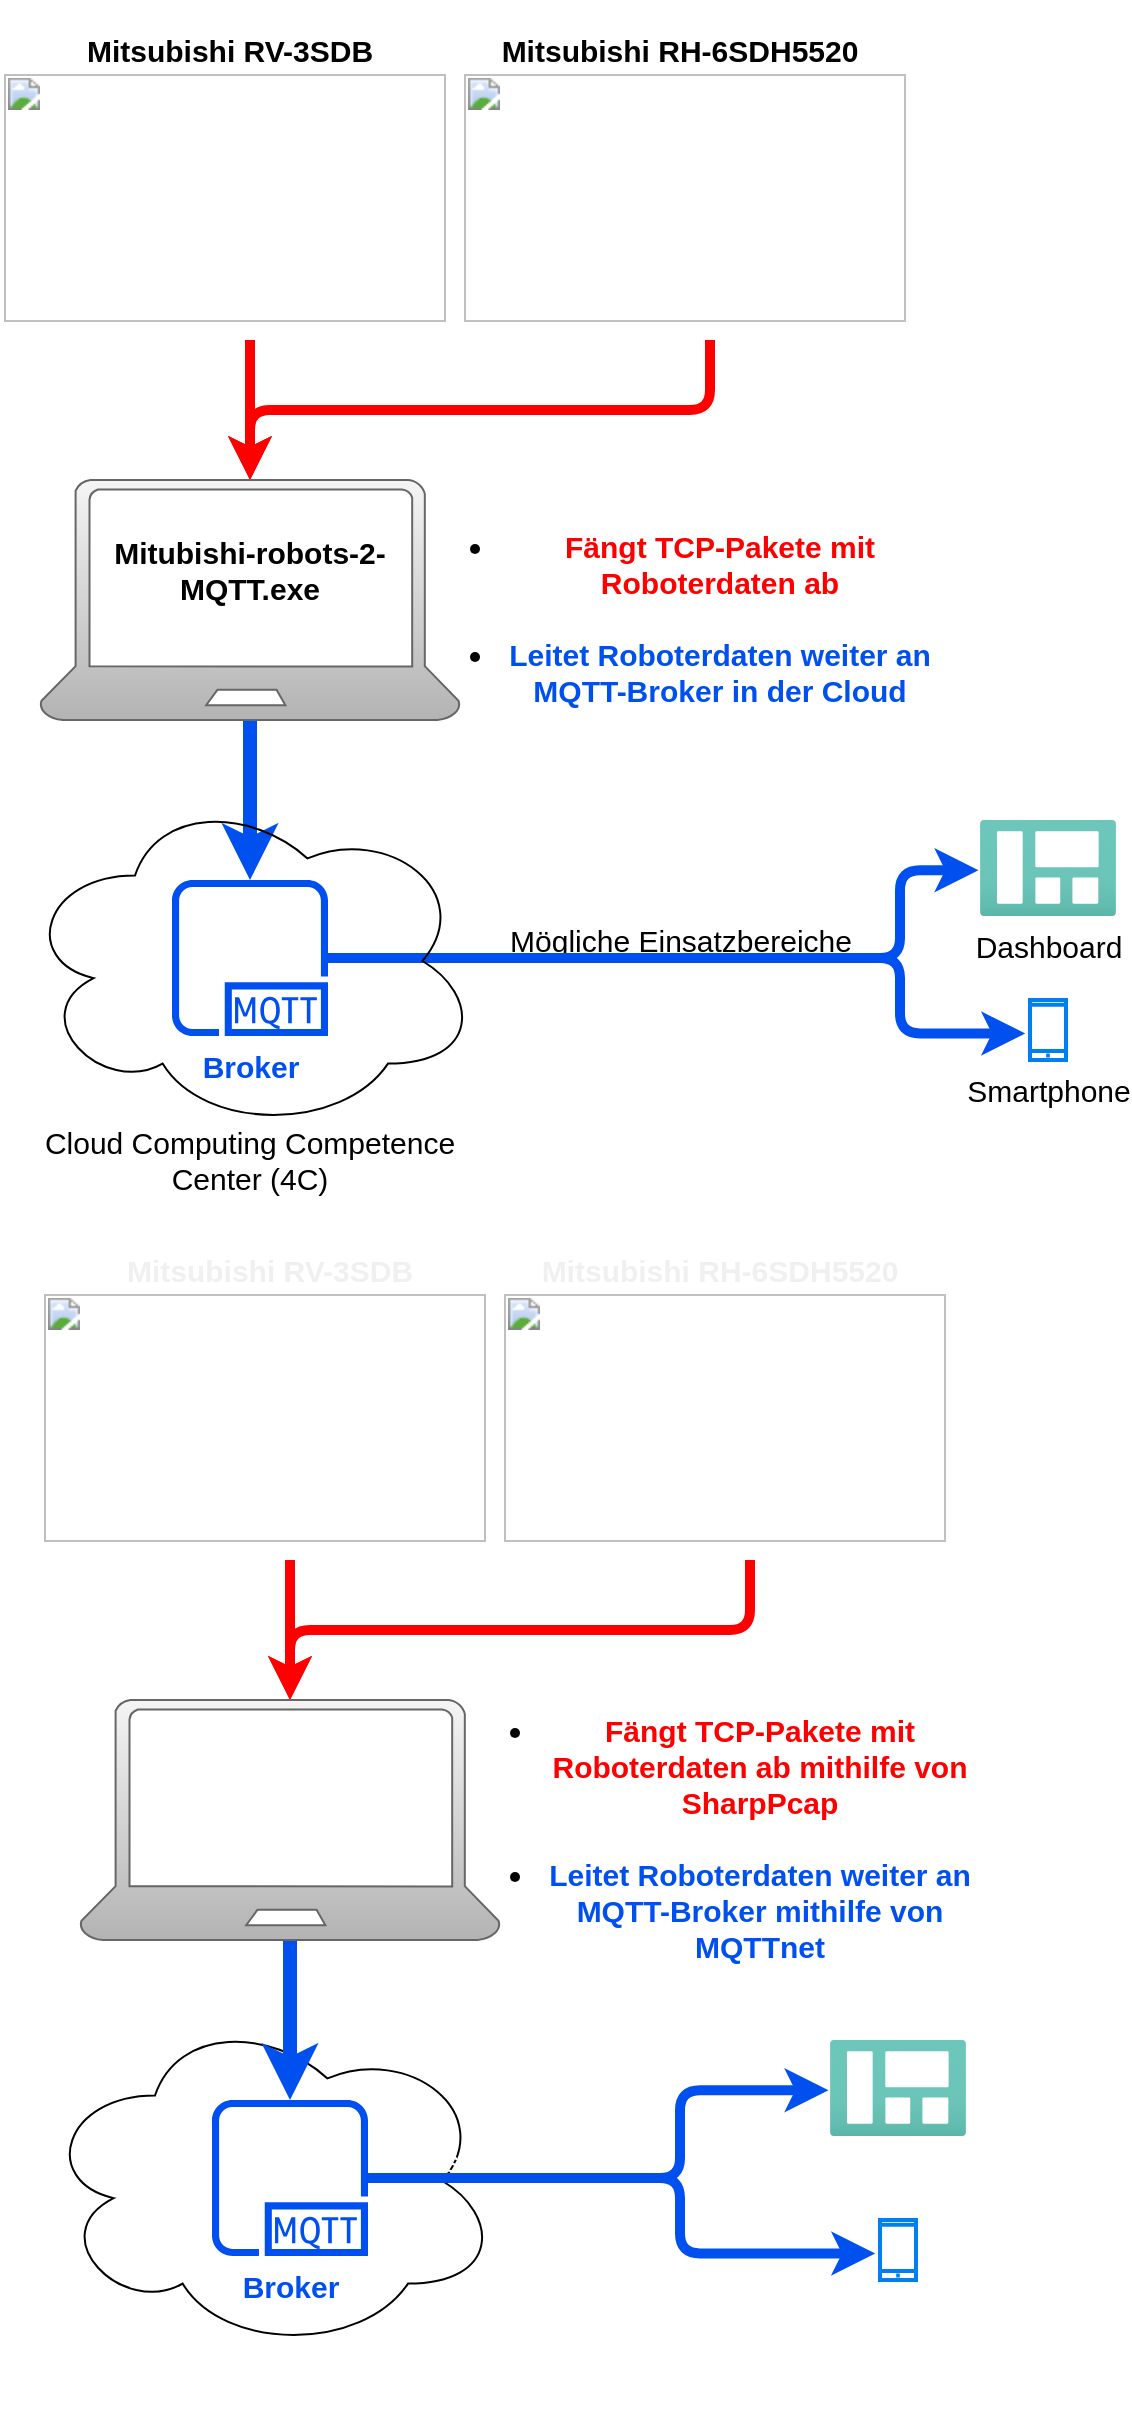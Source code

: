 <mxfile version="16.6.6" type="device"><diagram id="gqvFnQAh9MTYH6jSzv2N" name="Page-1"><mxGraphModel dx="1181" dy="641" grid="1" gridSize="10" guides="1" tooltips="1" connect="1" arrows="1" fold="1" page="1" pageScale="1" pageWidth="827" pageHeight="1169" math="0" shadow="0"><root><mxCell id="0"/><mxCell id="1" parent="0"/><mxCell id="az2zfPfu-9uBdilIrIAd-8" style="edgeStyle=orthogonalEdgeStyle;rounded=1;orthogonalLoop=1;jettySize=auto;html=1;entryX=0.5;entryY=0;entryDx=0;entryDy=0;entryPerimeter=0;fillColor=#d80073;strokeColor=#FF0000;strokeWidth=5;" parent="1" source="az2zfPfu-9uBdilIrIAd-4" target="az2zfPfu-9uBdilIrIAd-11" edge="1"><mxGeometry relative="1" as="geometry"><mxPoint x="280.0" y="280" as="targetPoint"/></mxGeometry></mxCell><mxCell id="az2zfPfu-9uBdilIrIAd-4" value="&lt;b style=&quot;font-weight: normal&quot; id=&quot;docs-internal-guid-8db4c695-7fff-32da-4ce3-44b9f5347718&quot;&gt;&lt;span style=&quot;font-size: 12pt; font-family: calibri, sans-serif; color: rgb(0, 0, 0); background-color: transparent; font-weight: 400; font-style: normal; font-variant: normal; text-decoration: none; vertical-align: baseline;&quot;&gt;&lt;span style=&quot;border: none ; display: inline-block ; overflow: hidden ; width: 221px ; height: 124px&quot;&gt;&lt;img src=&quot;https://lh4.googleusercontent.com/DQJf0MVNhn9n5Fgi-adrTJRCRDXfhoupJHyZhxwHA2FV5rIfJy_VHaQN_Frql83-Ukmsws3snplnamzHl1llied-0eCY4gbkhmK3wtv268EHrISgF-6NTTAyvyMfExwNyv8_OFhn2yRlj_dWAw&quot; width=&quot;221&quot; height=&quot;124&quot; style=&quot;margin-left: 0px ; margin-top: 0px&quot;&gt;&lt;/span&gt;&lt;/span&gt;&lt;/b&gt;" style="text;whiteSpace=wrap;html=1;" parent="1" vertex="1"><mxGeometry x="30" y="30" width="250" height="140" as="geometry"/></mxCell><mxCell id="az2zfPfu-9uBdilIrIAd-9" value="" style="edgeStyle=orthogonalEdgeStyle;rounded=1;orthogonalLoop=1;jettySize=auto;html=1;exitX=0.5;exitY=1;exitDx=0;exitDy=0;entryX=0.5;entryY=0;entryDx=0;entryDy=0;entryPerimeter=0;fillColor=#d80073;strokeColor=#FF0000;fontColor=none;strokeWidth=5;noLabel=1;" parent="1" source="az2zfPfu-9uBdilIrIAd-5" target="az2zfPfu-9uBdilIrIAd-11" edge="1"><mxGeometry x="0.511" relative="1" as="geometry"><mxPoint x="280.0" y="280" as="targetPoint"/><mxPoint as="offset"/></mxGeometry></mxCell><mxCell id="az2zfPfu-9uBdilIrIAd-5" value="&lt;b style=&quot;font-weight: normal&quot; id=&quot;docs-internal-guid-a092bfb6-7fff-6bde-ddd6-d4bfab7bcb0d&quot;&gt;&lt;span style=&quot;font-size: 12pt; font-family: calibri, sans-serif; color: rgb(0, 0, 0); background-color: transparent; font-weight: 400; font-style: normal; font-variant: normal; text-decoration: none; vertical-align: baseline;&quot;&gt;&lt;span style=&quot;border: none ; display: inline-block ; overflow: hidden ; width: 221px ; height: 124px&quot;&gt;&lt;img src=&quot;https://lh4.googleusercontent.com/LsDIK_irEeeun73kxketejRsrR5A_PMZDOMfsCBkNtrnrtxic-CnLa7O9FxilTR3YFDIvjYN1JAywzg0PwEVgq-WJkuInlFrAHOJlzwqYTNbsG2D3m4Rkl7DtCRNV9XlGSOLTJmsfOcg0ylReg&quot; width=&quot;221&quot; height=&quot;124&quot; style=&quot;margin-left: 0px ; margin-top: 0px&quot;&gt;&lt;/span&gt;&lt;/span&gt;&lt;/b&gt;" style="text;whiteSpace=wrap;html=1;" parent="1" vertex="1"><mxGeometry x="260" y="30" width="250" height="140" as="geometry"/></mxCell><mxCell id="az2zfPfu-9uBdilIrIAd-20" style="edgeStyle=orthogonalEdgeStyle;rounded=1;orthogonalLoop=1;jettySize=auto;html=1;exitX=0.5;exitY=1;exitDx=0;exitDy=0;exitPerimeter=0;fontSize=15;fontColor=#0050EF;strokeColor=#0050EF;strokeWidth=7;" parent="1" source="az2zfPfu-9uBdilIrIAd-11" target="az2zfPfu-9uBdilIrIAd-17" edge="1"><mxGeometry relative="1" as="geometry"/></mxCell><mxCell id="az2zfPfu-9uBdilIrIAd-11" value="" style="verticalLabelPosition=bottom;verticalAlign=top;align=center;strokeColor=#666666;fillColor=#f5f5f5;shape=mxgraph.azure.laptop;pointerEvents=1;gradientColor=#b3b3b3;fontColor=default;" parent="1" vertex="1"><mxGeometry x="50" y="240" width="210" height="120" as="geometry"/></mxCell><mxCell id="az2zfPfu-9uBdilIrIAd-15" value="&lt;div style=&quot;font-size: 15px&quot;&gt;&lt;font style=&quot;font-size: 15px&quot;&gt;&lt;b&gt;&lt;br&gt;&lt;/b&gt;&lt;/font&gt;&lt;/div&gt;&lt;ul style=&quot;font-size: 15px&quot;&gt;&lt;li&gt;&lt;font style=&quot;font-size: 15px&quot;&gt;&lt;span style=&quot;font-family: &amp;#34;helvetica&amp;#34; ; font-style: normal ; letter-spacing: normal ; text-align: center ; text-indent: 0px ; text-transform: none ; word-spacing: 0px ; display: inline ; float: none&quot;&gt;&lt;b&gt;&lt;font color=&quot;#ff0000&quot; style=&quot;font-size: 15px&quot;&gt;Fängt TCP-Pakete mit Roboterdaten ab&lt;/font&gt;&lt;br&gt;&lt;br&gt;&lt;/b&gt;&lt;/span&gt;&lt;/font&gt;&lt;/li&gt;&lt;li&gt;&lt;font style=&quot;font-size: 15px&quot; color=&quot;#0050ef&quot;&gt;&lt;span style=&quot;font-family: &amp;#34;helvetica&amp;#34; ; font-style: normal ; letter-spacing: normal ; text-align: center ; text-indent: 0px ; text-transform: none ; word-spacing: 0px ; display: inline ; float: none&quot;&gt;&lt;b&gt;Leitet Roboterdaten weiter an MQTT-Broker in der Cloud&lt;/b&gt;&lt;/span&gt;&lt;/font&gt;&lt;/li&gt;&lt;/ul&gt;" style="text;html=1;strokeColor=none;fillColor=none;align=center;verticalAlign=middle;whiteSpace=wrap;rounded=0;" parent="1" vertex="1"><mxGeometry x="240" y="205" width="260" height="190" as="geometry"/></mxCell><mxCell id="az2zfPfu-9uBdilIrIAd-28" value="Mögliche Einsatzbereiche" style="edgeStyle=orthogonalEdgeStyle;rounded=1;orthogonalLoop=1;jettySize=auto;html=1;fontSize=15;fontColor=default;strokeColor=#0050EF;strokeWidth=5;labelBackgroundColor=none;entryX=-0.011;entryY=0.523;entryDx=0;entryDy=0;entryPerimeter=0;" parent="1" source="az2zfPfu-9uBdilIrIAd-17" target="az2zfPfu-9uBdilIrIAd-26" edge="1"><mxGeometry x="-0.046" y="9" relative="1" as="geometry"><mxPoint x="240" y="450" as="targetPoint"/><Array as="points"><mxPoint x="480" y="479"/><mxPoint x="480" y="435"/></Array><mxPoint as="offset"/></mxGeometry></mxCell><mxCell id="az2zfPfu-9uBdilIrIAd-29" style="edgeStyle=orthogonalEdgeStyle;rounded=1;orthogonalLoop=1;jettySize=auto;html=1;entryX=-0.132;entryY=0.558;entryDx=0;entryDy=0;entryPerimeter=0;labelBackgroundColor=none;fontSize=5;fontColor=#FFFFFF;strokeColor=#0050EF;strokeWidth=5;" parent="1" source="az2zfPfu-9uBdilIrIAd-17" target="az2zfPfu-9uBdilIrIAd-27" edge="1"><mxGeometry relative="1" as="geometry"><Array as="points"><mxPoint x="480" y="479"/><mxPoint x="480" y="517"/></Array></mxGeometry></mxCell><mxCell id="az2zfPfu-9uBdilIrIAd-17" value="Broker" style="sketch=0;outlineConnect=0;fontColor=#0050EF;fillColor=#0050EF;strokeColor=#001DBC;dashed=0;verticalLabelPosition=bottom;verticalAlign=top;align=center;html=1;fontSize=15;fontStyle=1;aspect=fixed;pointerEvents=1;shape=mxgraph.aws4.mqtt_protocol;" parent="1" vertex="1"><mxGeometry x="116" y="440" width="78" height="78" as="geometry"/></mxCell><mxCell id="az2zfPfu-9uBdilIrIAd-18" value="&lt;span style=&quot;font-size: 15px&quot;&gt;Mitsubishi RV-3SDB&lt;/span&gt;" style="text;html=1;strokeColor=none;fillColor=none;align=center;verticalAlign=middle;whiteSpace=wrap;rounded=0;fontSize=15;fontStyle=1;fontColor=default;labelBackgroundColor=none;" parent="1" vertex="1"><mxGeometry x="60" width="170" height="50" as="geometry"/></mxCell><mxCell id="az2zfPfu-9uBdilIrIAd-19" value="&lt;span style=&quot;font-size: 15px&quot;&gt;Mitsubishi RH-6SDH5520&lt;/span&gt;" style="text;html=1;strokeColor=none;fillColor=none;align=center;verticalAlign=middle;whiteSpace=wrap;rounded=0;fontSize=15;fontStyle=1;fontColor=default;labelBackgroundColor=none;" parent="1" vertex="1"><mxGeometry x="275" width="190" height="50" as="geometry"/></mxCell><mxCell id="az2zfPfu-9uBdilIrIAd-22" value="&lt;span style=&quot;font-size: 15px&quot;&gt;&lt;br&gt;&lt;br&gt;&lt;br&gt;&lt;br&gt;&lt;br&gt;&lt;br&gt;&lt;br&gt;&lt;br&gt;&lt;br&gt;&lt;font color=&quot;#ffffff&quot;&gt;&lt;br&gt;&lt;br&gt;Cloud Computing Competence Center (4C)&lt;/font&gt;&lt;/span&gt;" style="ellipse;shape=cloud;whiteSpace=wrap;html=1;fontSize=15;fontColor=#0050EF;fillColor=none;" parent="1" vertex="1"><mxGeometry x="50" y="1005" width="230" height="171" as="geometry"/></mxCell><mxCell id="az2zfPfu-9uBdilIrIAd-26" value="Dashboard" style="aspect=fixed;html=1;points=[];align=center;image;fontSize=15;image=img/lib/azure2/general/Dashboard.svg;labelBackgroundColor=none;fontColor=default;fillColor=none;" parent="1" vertex="1"><mxGeometry x="520" y="410" width="68" height="48" as="geometry"/></mxCell><mxCell id="az2zfPfu-9uBdilIrIAd-27" value="Smartphone" style="html=1;verticalLabelPosition=bottom;align=center;labelBackgroundColor=none;verticalAlign=top;strokeWidth=2;strokeColor=#0080F0;shadow=0;dashed=0;shape=mxgraph.ios7.icons.smartphone;fontSize=15;fontColor=default;fillColor=none;" parent="1" vertex="1"><mxGeometry x="545" y="500" width="18" height="30" as="geometry"/></mxCell><mxCell id="az2zfPfu-9uBdilIrIAd-12" value="Mitubishi-robots-2-MQTT.exe&lt;br style=&quot;font-size: 15px;&quot;&gt;" style="text;html=1;strokeColor=none;fillColor=none;align=center;verticalAlign=middle;whiteSpace=wrap;rounded=0;fontSize=15;fontStyle=1;fontColor=default;labelBackgroundColor=none;" parent="1" vertex="1"><mxGeometry x="70" y="260" width="170" height="50" as="geometry"/></mxCell><mxCell id="az2zfPfu-9uBdilIrIAd-31" style="edgeStyle=orthogonalEdgeStyle;rounded=1;orthogonalLoop=1;jettySize=auto;html=1;entryX=0.5;entryY=0;entryDx=0;entryDy=0;entryPerimeter=0;fillColor=#d80073;strokeColor=#FF0000;strokeWidth=5;" parent="1" source="az2zfPfu-9uBdilIrIAd-32" target="az2zfPfu-9uBdilIrIAd-36" edge="1"><mxGeometry relative="1" as="geometry"><mxPoint x="300.0" y="890" as="targetPoint"/></mxGeometry></mxCell><mxCell id="az2zfPfu-9uBdilIrIAd-32" value="&lt;b style=&quot;font-weight: normal&quot; id=&quot;docs-internal-guid-8db4c695-7fff-32da-4ce3-44b9f5347718&quot;&gt;&lt;span style=&quot;font-size: 12pt; font-family: calibri, sans-serif; color: rgb(0, 0, 0); background-color: transparent; font-weight: 400; font-style: normal; font-variant: normal; text-decoration: none; vertical-align: baseline;&quot;&gt;&lt;span style=&quot;border: none ; display: inline-block ; overflow: hidden ; width: 221px ; height: 124px&quot;&gt;&lt;img src=&quot;https://lh4.googleusercontent.com/DQJf0MVNhn9n5Fgi-adrTJRCRDXfhoupJHyZhxwHA2FV5rIfJy_VHaQN_Frql83-Ukmsws3snplnamzHl1llied-0eCY4gbkhmK3wtv268EHrISgF-6NTTAyvyMfExwNyv8_OFhn2yRlj_dWAw&quot; width=&quot;221&quot; height=&quot;124&quot; style=&quot;margin-left: 0px ; margin-top: 0px&quot;&gt;&lt;/span&gt;&lt;/span&gt;&lt;/b&gt;" style="text;whiteSpace=wrap;html=1;" parent="1" vertex="1"><mxGeometry x="50" y="640" width="250" height="140" as="geometry"/></mxCell><mxCell id="az2zfPfu-9uBdilIrIAd-33" value="" style="edgeStyle=orthogonalEdgeStyle;rounded=1;orthogonalLoop=1;jettySize=auto;html=1;exitX=0.5;exitY=1;exitDx=0;exitDy=0;entryX=0.5;entryY=0;entryDx=0;entryDy=0;entryPerimeter=0;fillColor=#d80073;strokeColor=#FF0000;fontColor=none;strokeWidth=5;noLabel=1;" parent="1" source="az2zfPfu-9uBdilIrIAd-34" target="az2zfPfu-9uBdilIrIAd-36" edge="1"><mxGeometry x="0.511" relative="1" as="geometry"><mxPoint x="300.0" y="890" as="targetPoint"/><mxPoint as="offset"/></mxGeometry></mxCell><mxCell id="az2zfPfu-9uBdilIrIAd-34" value="&lt;b style=&quot;font-weight: normal&quot; id=&quot;docs-internal-guid-a092bfb6-7fff-6bde-ddd6-d4bfab7bcb0d&quot;&gt;&lt;span style=&quot;font-size: 12pt; font-family: calibri, sans-serif; color: rgb(0, 0, 0); background-color: transparent; font-weight: 400; font-style: normal; font-variant: normal; text-decoration: none; vertical-align: baseline;&quot;&gt;&lt;span style=&quot;border: none ; display: inline-block ; overflow: hidden ; width: 221px ; height: 124px&quot;&gt;&lt;img src=&quot;https://lh4.googleusercontent.com/LsDIK_irEeeun73kxketejRsrR5A_PMZDOMfsCBkNtrnrtxic-CnLa7O9FxilTR3YFDIvjYN1JAywzg0PwEVgq-WJkuInlFrAHOJlzwqYTNbsG2D3m4Rkl7DtCRNV9XlGSOLTJmsfOcg0ylReg&quot; width=&quot;221&quot; height=&quot;124&quot; style=&quot;margin-left: 0px ; margin-top: 0px&quot;&gt;&lt;/span&gt;&lt;/span&gt;&lt;/b&gt;" style="text;whiteSpace=wrap;html=1;" parent="1" vertex="1"><mxGeometry x="280" y="640" width="250" height="140" as="geometry"/></mxCell><mxCell id="az2zfPfu-9uBdilIrIAd-35" style="edgeStyle=orthogonalEdgeStyle;rounded=1;orthogonalLoop=1;jettySize=auto;html=1;exitX=0.5;exitY=1;exitDx=0;exitDy=0;exitPerimeter=0;fontSize=15;fontColor=#0050EF;strokeColor=#0050EF;strokeWidth=7;" parent="1" source="az2zfPfu-9uBdilIrIAd-36" target="az2zfPfu-9uBdilIrIAd-40" edge="1"><mxGeometry relative="1" as="geometry"/></mxCell><mxCell id="az2zfPfu-9uBdilIrIAd-36" value="" style="verticalLabelPosition=bottom;verticalAlign=top;align=center;strokeColor=#666666;fillColor=#f5f5f5;shape=mxgraph.azure.laptop;pointerEvents=1;gradientColor=#b3b3b3;fontColor=default;" parent="1" vertex="1"><mxGeometry x="70" y="850" width="210" height="120" as="geometry"/></mxCell><mxCell id="az2zfPfu-9uBdilIrIAd-37" value="&lt;div style=&quot;font-size: 15px&quot;&gt;&lt;font style=&quot;font-size: 15px&quot;&gt;&lt;b&gt;&lt;br&gt;&lt;/b&gt;&lt;/font&gt;&lt;/div&gt;&lt;ul style=&quot;font-size: 15px&quot;&gt;&lt;li&gt;&lt;font style=&quot;font-size: 15px&quot;&gt;&lt;span style=&quot;font-family: &amp;#34;helvetica&amp;#34; ; font-style: normal ; letter-spacing: normal ; text-align: center ; text-indent: 0px ; text-transform: none ; word-spacing: 0px ; display: inline ; float: none&quot;&gt;&lt;b&gt;&lt;font color=&quot;#ff0000&quot; style=&quot;font-size: 15px&quot;&gt;Fängt TCP-Pakete mit Roboterdaten ab mithilfe von SharpPcap&lt;/font&gt;&lt;br&gt;&lt;br&gt;&lt;/b&gt;&lt;/span&gt;&lt;/font&gt;&lt;/li&gt;&lt;li&gt;&lt;font style=&quot;font-size: 15px&quot; color=&quot;#0050ef&quot;&gt;&lt;span style=&quot;font-family: &amp;#34;helvetica&amp;#34; ; font-style: normal ; letter-spacing: normal ; text-align: center ; text-indent: 0px ; text-transform: none ; word-spacing: 0px ; display: inline ; float: none&quot;&gt;&lt;b&gt;Leitet Roboterdaten weiter an MQTT-Broker mithilfe von MQTTnet&lt;/b&gt;&lt;/span&gt;&lt;/font&gt;&lt;/li&gt;&lt;/ul&gt;" style="text;html=1;strokeColor=none;fillColor=none;align=center;verticalAlign=middle;whiteSpace=wrap;rounded=0;" parent="1" vertex="1"><mxGeometry x="260" y="815" width="260" height="190" as="geometry"/></mxCell><mxCell id="az2zfPfu-9uBdilIrIAd-38" value="Possible use cases" style="edgeStyle=orthogonalEdgeStyle;rounded=1;orthogonalLoop=1;jettySize=auto;html=1;fontSize=15;fontColor=#FFFFFF;strokeColor=#0050EF;strokeWidth=5;labelBackgroundColor=none;entryX=-0.011;entryY=0.523;entryDx=0;entryDy=0;entryPerimeter=0;" parent="1" source="az2zfPfu-9uBdilIrIAd-40" target="az2zfPfu-9uBdilIrIAd-43" edge="1"><mxGeometry x="-0.446" y="9" relative="1" as="geometry"><mxPoint x="260" y="1060" as="targetPoint"/><Array as="points"><mxPoint x="370" y="1089"/><mxPoint x="370" y="1045"/></Array><mxPoint as="offset"/></mxGeometry></mxCell><mxCell id="az2zfPfu-9uBdilIrIAd-39" style="edgeStyle=orthogonalEdgeStyle;rounded=1;orthogonalLoop=1;jettySize=auto;html=1;entryX=-0.132;entryY=0.558;entryDx=0;entryDy=0;entryPerimeter=0;labelBackgroundColor=none;fontSize=5;fontColor=#FFFFFF;strokeColor=#0050EF;strokeWidth=5;" parent="1" source="az2zfPfu-9uBdilIrIAd-40" target="az2zfPfu-9uBdilIrIAd-44" edge="1"><mxGeometry relative="1" as="geometry"><Array as="points"><mxPoint x="370" y="1089"/><mxPoint x="370" y="1127"/></Array></mxGeometry></mxCell><mxCell id="az2zfPfu-9uBdilIrIAd-40" value="Broker" style="sketch=0;outlineConnect=0;fontColor=#0050EF;fillColor=#0050EF;strokeColor=#001DBC;dashed=0;verticalLabelPosition=bottom;verticalAlign=top;align=center;html=1;fontSize=15;fontStyle=1;aspect=fixed;pointerEvents=1;shape=mxgraph.aws4.mqtt_protocol;" parent="1" vertex="1"><mxGeometry x="136" y="1050" width="78" height="78" as="geometry"/></mxCell><mxCell id="az2zfPfu-9uBdilIrIAd-41" value="&lt;span style=&quot;font-size: 15px&quot;&gt;Mitsubishi RV-3SDB&lt;/span&gt;" style="text;html=1;strokeColor=none;fillColor=none;align=center;verticalAlign=middle;whiteSpace=wrap;rounded=0;fontSize=15;fontStyle=1;fontColor=#F0F0F0;labelBackgroundColor=none;" parent="1" vertex="1"><mxGeometry x="80" y="610" width="170" height="50" as="geometry"/></mxCell><mxCell id="az2zfPfu-9uBdilIrIAd-42" value="&lt;span style=&quot;font-size: 15px&quot;&gt;Mitsubishi RH-6SDH5520&lt;/span&gt;" style="text;html=1;strokeColor=none;fillColor=none;align=center;verticalAlign=middle;whiteSpace=wrap;rounded=0;fontSize=15;fontStyle=1;fontColor=#F0F0F0;labelBackgroundColor=none;" parent="1" vertex="1"><mxGeometry x="295" y="610" width="190" height="50" as="geometry"/></mxCell><mxCell id="az2zfPfu-9uBdilIrIAd-43" value="Dashboard" style="aspect=fixed;html=1;points=[];align=center;image;fontSize=15;image=img/lib/azure2/general/Dashboard.svg;labelBackgroundColor=none;fontColor=#FFFFFF;fillColor=none;" parent="1" vertex="1"><mxGeometry x="445" y="1020" width="68" height="48" as="geometry"/></mxCell><mxCell id="az2zfPfu-9uBdilIrIAd-44" value="Smartphone" style="html=1;verticalLabelPosition=bottom;align=center;labelBackgroundColor=none;verticalAlign=top;strokeWidth=2;strokeColor=#0080F0;shadow=0;dashed=0;shape=mxgraph.ios7.icons.smartphone;fontSize=15;fontColor=#FFFFFF;fillColor=none;" parent="1" vertex="1"><mxGeometry x="470" y="1110" width="18" height="30" as="geometry"/></mxCell><mxCell id="az2zfPfu-9uBdilIrIAd-45" value="Mitubishi-robots-2-MQTT.exe&lt;br style=&quot;font-size: 15px;&quot;&gt;" style="text;html=1;strokeColor=none;fillColor=none;align=center;verticalAlign=middle;whiteSpace=wrap;rounded=0;fontSize=15;fontStyle=1;fontColor=#FFFFFF;labelBackgroundColor=none;" parent="1" vertex="1"><mxGeometry x="90" y="870" width="170" height="50" as="geometry"/></mxCell><mxCell id="IBBmwNZbMqRpQuYmfjUg-1" value="&lt;span style=&quot;font-size: 15px&quot;&gt;&lt;br&gt;&lt;br&gt;&lt;br&gt;&lt;br&gt;&lt;br&gt;&lt;br&gt;&lt;br&gt;&lt;br&gt;&lt;br&gt;&lt;font&gt;&lt;br&gt;&lt;br&gt;Cloud Computing Competence Center (4C)&lt;/font&gt;&lt;/span&gt;" style="ellipse;shape=cloud;whiteSpace=wrap;html=1;fontSize=15;fontColor=default;fillColor=none;" vertex="1" parent="1"><mxGeometry x="40" y="395" width="230" height="171" as="geometry"/></mxCell></root></mxGraphModel></diagram></mxfile>